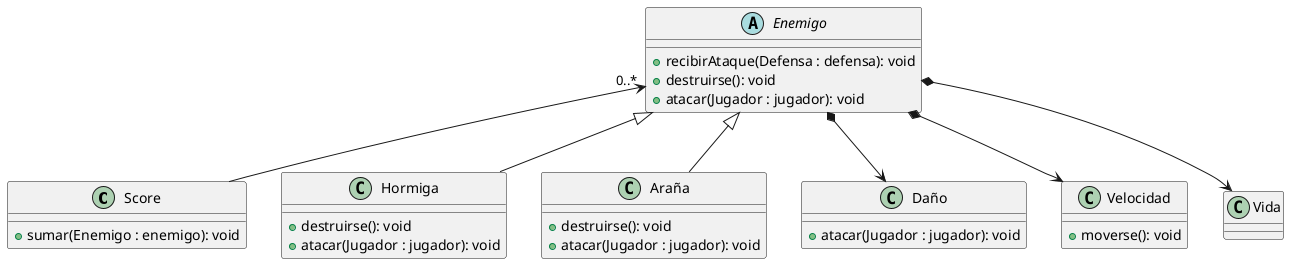 @startuml
'https://plantuml.com/class-diagram

class Score {
    +sumar(Enemigo : enemigo): void
}

abstract class Enemigo {
    +recibirAtaque(Defensa : defensa): void
    +destruirse(): void
    +atacar(Jugador : jugador): void
}

class Hormiga {
    +destruirse(): void
    +atacar(Jugador : jugador): void
}

class Araña {
    +destruirse(): void
    +atacar(Jugador : jugador): void
}

class Daño {
    +atacar(Jugador : jugador): void
}

class Velocidad {
    +moverse(): void
}

Enemigo <|-- Hormiga
Enemigo <|-- Araña
Enemigo *--> Daño
Enemigo *--> Velocidad
Enemigo "0..*" <--  Score
Enemigo *--> Vida

@enduml